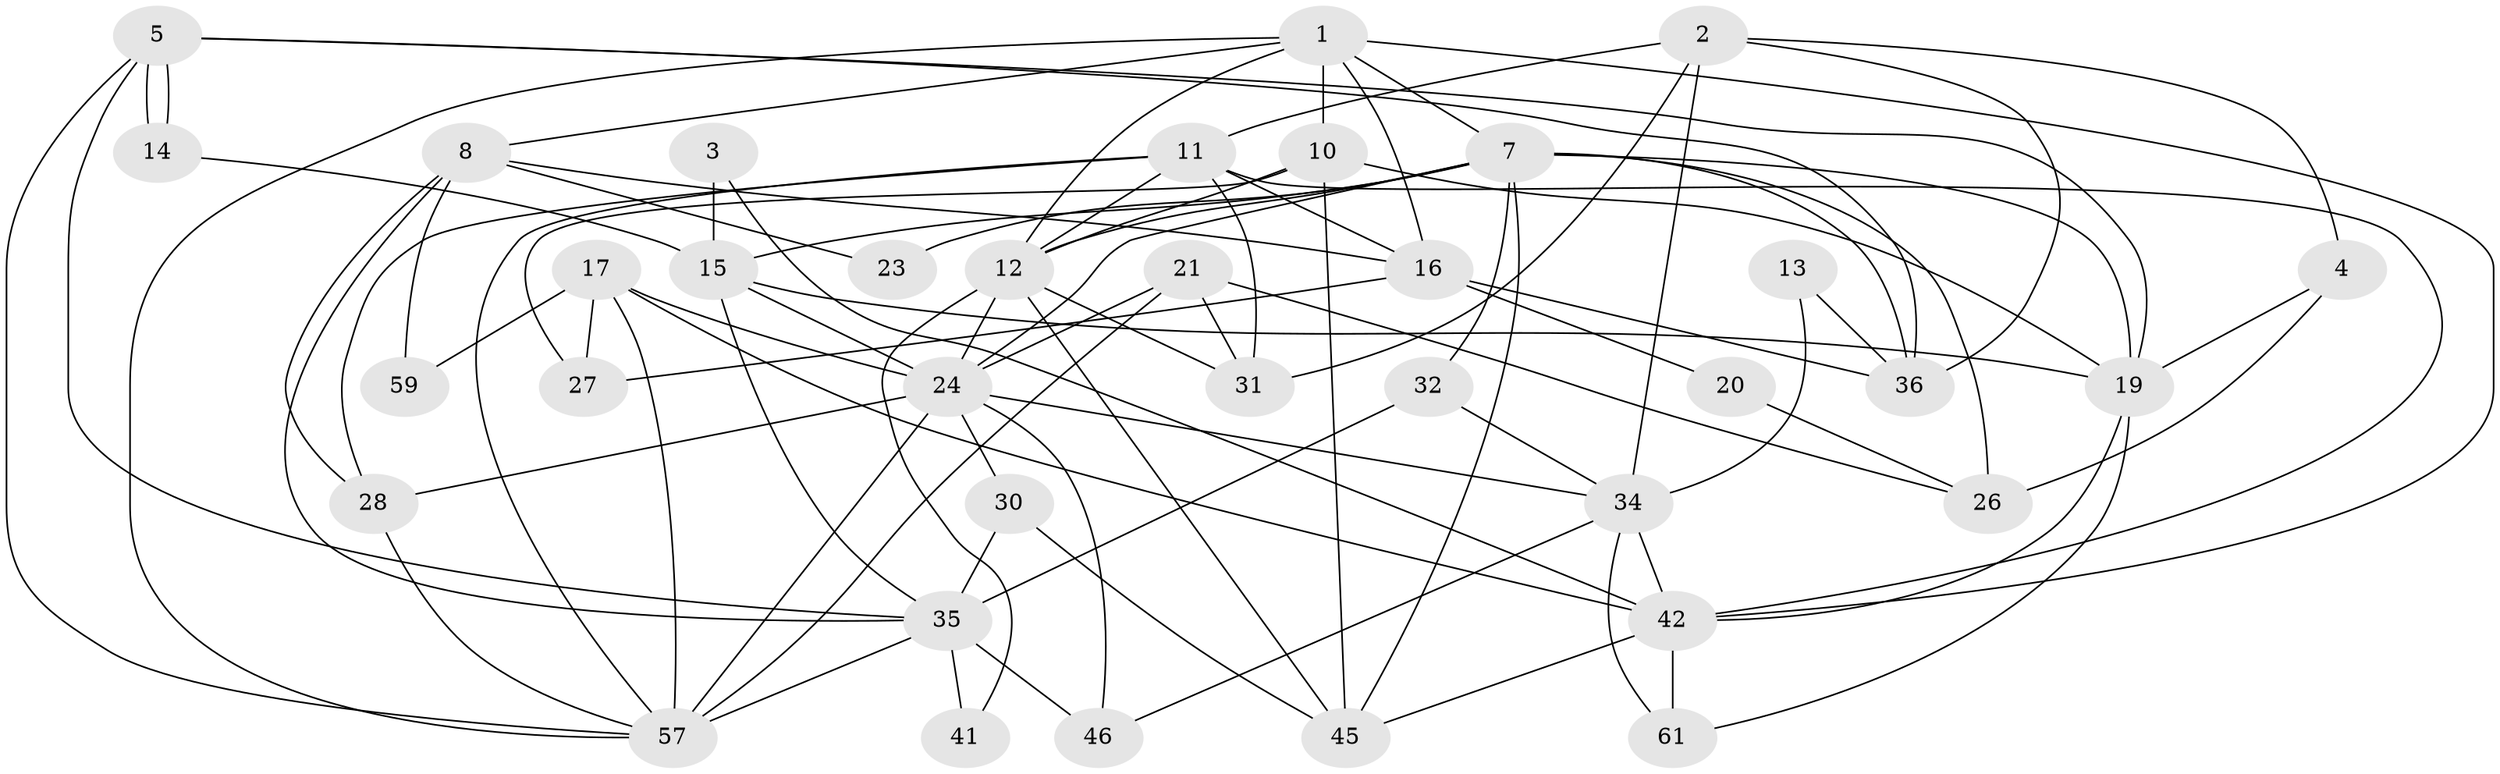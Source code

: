 // Generated by graph-tools (version 1.1) at 2025/52/02/27/25 19:52:07]
// undirected, 36 vertices, 89 edges
graph export_dot {
graph [start="1"]
  node [color=gray90,style=filled];
  1 [super="+47"];
  2 [super="+39"];
  3 [super="+6"];
  4 [super="+9"];
  5 [super="+38"];
  7 [super="+22"];
  8 [super="+18"];
  10 [super="+53"];
  11 [super="+25"];
  12 [super="+43"];
  13;
  14;
  15 [super="+29"];
  16 [super="+49"];
  17 [super="+52"];
  19 [super="+51"];
  20;
  21 [super="+33"];
  23;
  24 [super="+40"];
  26 [super="+58"];
  27;
  28 [super="+48"];
  30 [super="+50"];
  31;
  32;
  34 [super="+37"];
  35 [super="+56"];
  36 [super="+44"];
  41;
  42 [super="+54"];
  45 [super="+55"];
  46;
  57 [super="+60"];
  59;
  61;
  1 -- 7;
  1 -- 57;
  1 -- 42;
  1 -- 16;
  1 -- 8;
  1 -- 10;
  1 -- 12;
  2 -- 34;
  2 -- 31;
  2 -- 11;
  2 -- 36;
  2 -- 4;
  3 -- 42;
  3 -- 15 [weight=2];
  4 -- 26 [weight=2];
  4 -- 19;
  5 -- 14;
  5 -- 14;
  5 -- 19;
  5 -- 57;
  5 -- 35;
  5 -- 36;
  7 -- 12 [weight=2];
  7 -- 26 [weight=2];
  7 -- 32;
  7 -- 36;
  7 -- 23;
  7 -- 15;
  7 -- 24;
  7 -- 45;
  7 -- 19;
  8 -- 23;
  8 -- 35;
  8 -- 59;
  8 -- 28;
  8 -- 16;
  10 -- 19;
  10 -- 27;
  10 -- 45;
  10 -- 12;
  11 -- 16;
  11 -- 28;
  11 -- 57 [weight=2];
  11 -- 42;
  11 -- 31;
  11 -- 12;
  12 -- 24;
  12 -- 31;
  12 -- 41;
  12 -- 45;
  13 -- 34;
  13 -- 36;
  14 -- 15;
  15 -- 35;
  15 -- 24;
  15 -- 19;
  16 -- 27;
  16 -- 36;
  16 -- 20;
  17 -- 24;
  17 -- 57;
  17 -- 59;
  17 -- 42;
  17 -- 27;
  19 -- 61;
  19 -- 42;
  20 -- 26;
  21 -- 31;
  21 -- 26;
  21 -- 57;
  21 -- 24;
  24 -- 28;
  24 -- 34;
  24 -- 57 [weight=2];
  24 -- 46;
  24 -- 30;
  28 -- 57;
  30 -- 45;
  30 -- 35;
  32 -- 35;
  32 -- 34;
  34 -- 61;
  34 -- 46;
  34 -- 42 [weight=2];
  35 -- 57 [weight=2];
  35 -- 41;
  35 -- 46;
  42 -- 61;
  42 -- 45;
}
